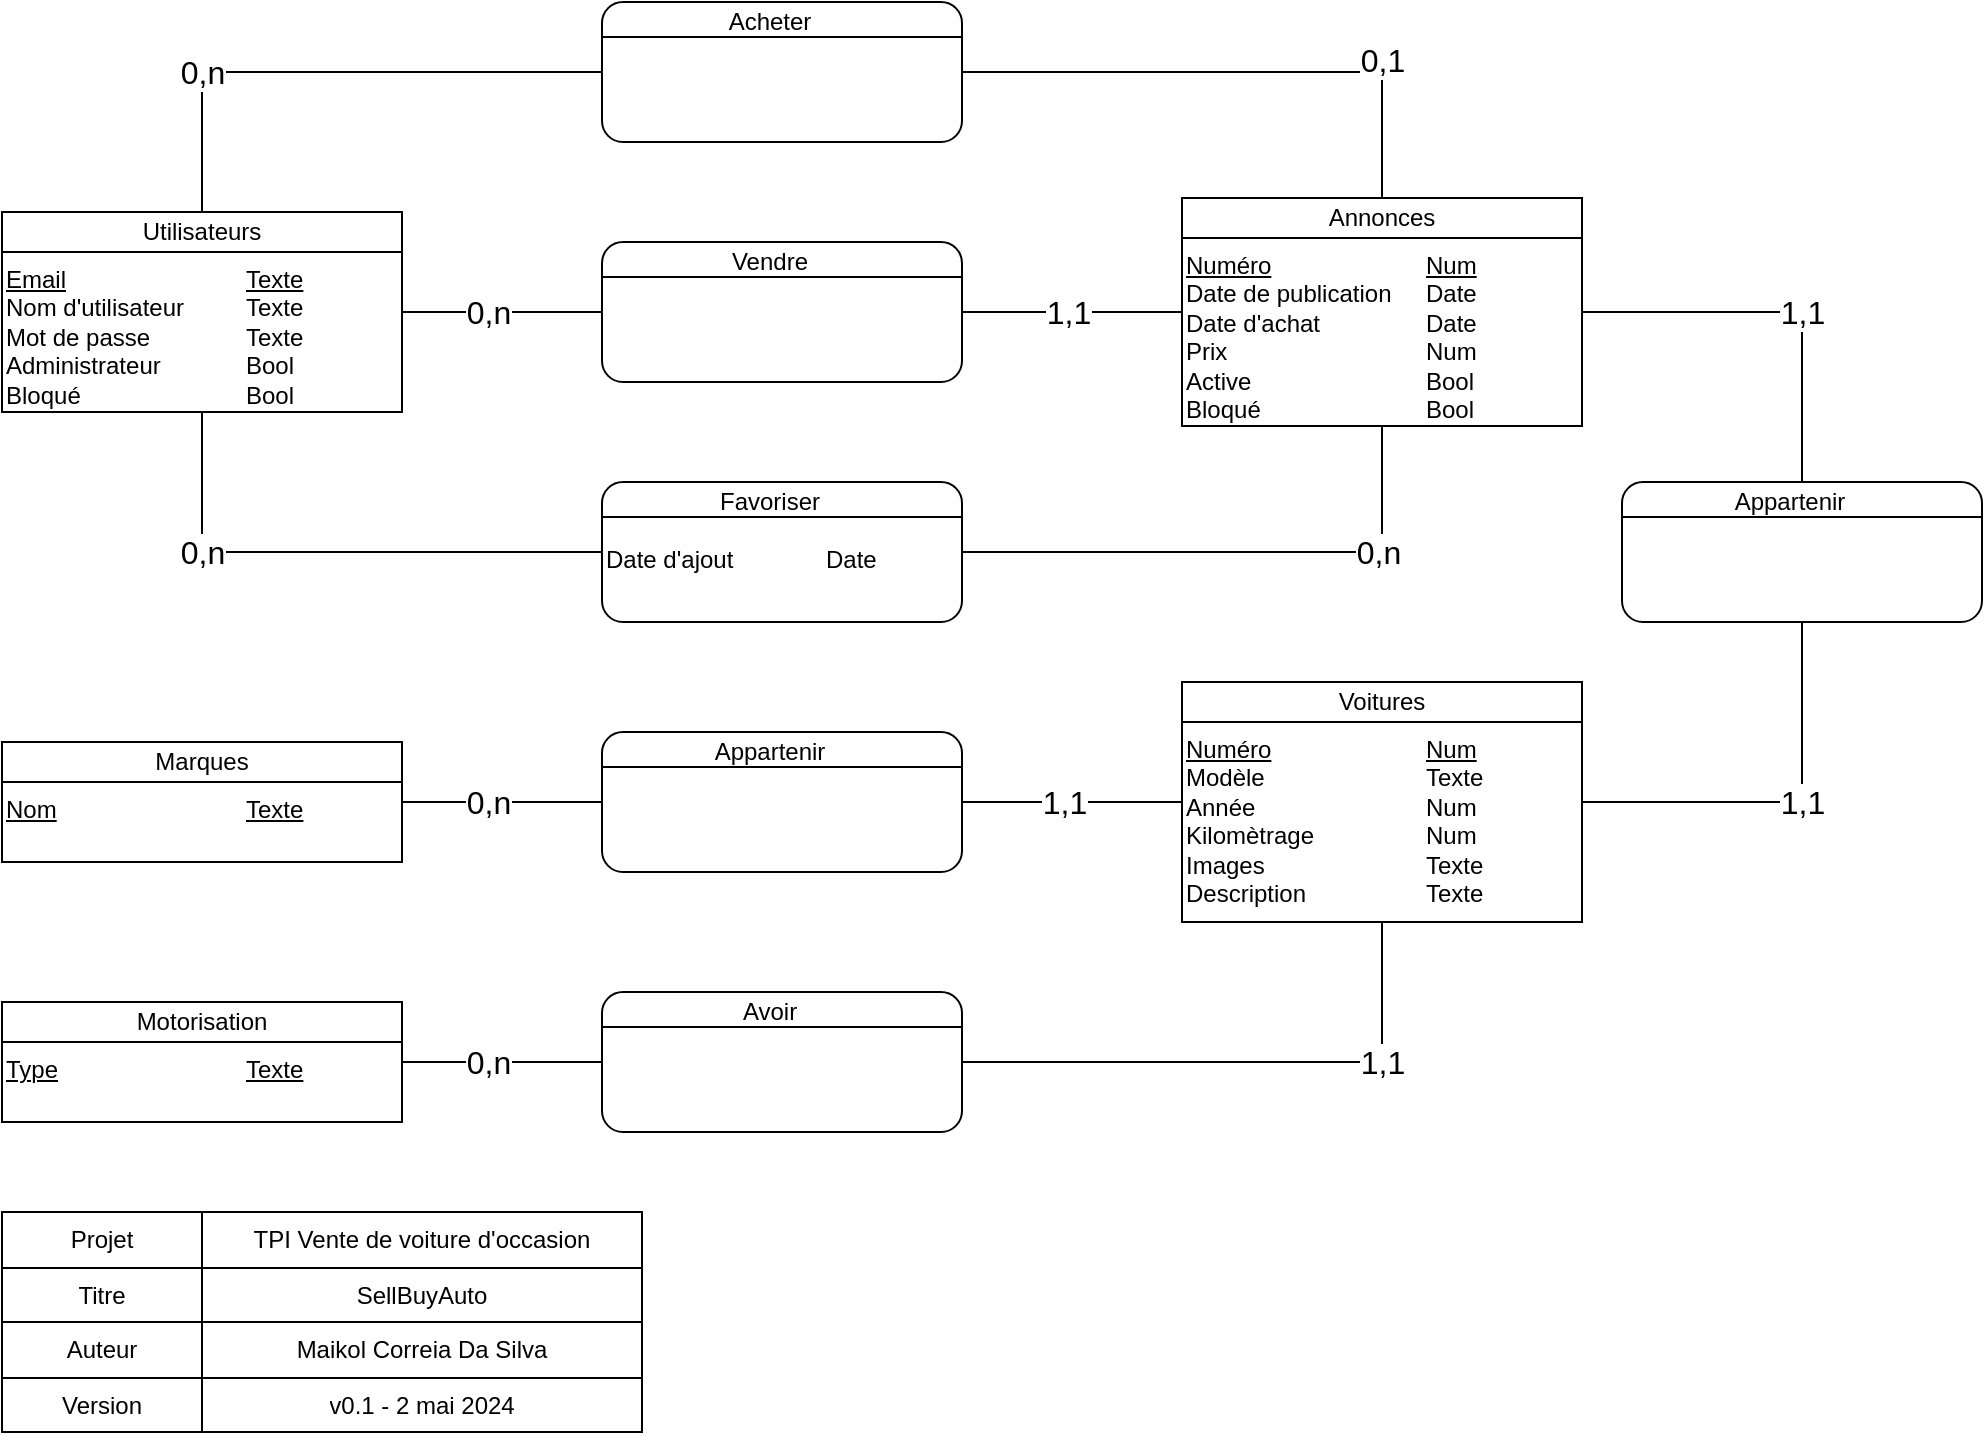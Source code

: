 <mxfile version="21.6.8" type="device">
  <diagram name="Page-1" id="2ca16b54-16f6-2749-3443-fa8db7711227">
    <mxGraphModel dx="1418" dy="828" grid="1" gridSize="10" guides="1" tooltips="1" connect="1" arrows="1" fold="1" page="1" pageScale="1" pageWidth="1100" pageHeight="850" background="#ffffff" math="0" shadow="0">
      <root>
        <mxCell id="0" />
        <mxCell id="1" parent="0" />
        <mxCell id="2ed32ef02a7f4228-1" value="&lt;div style=&quot;box-sizing: border-box ; width: 100% ; padding: 2px&quot;&gt;&lt;br&gt;&lt;/div&gt;" style="verticalAlign=top;align=center;overflow=fill;html=1;rounded=0;shadow=0;comic=0;labelBackgroundColor=none;strokeColor=#000000;strokeWidth=1;fillColor=#ffffff;fontFamily=Verdana;fontSize=12;fontColor=#000000;" parent="1" vertex="1">
          <mxGeometry x="90" y="110" width="200" height="100" as="geometry" />
        </mxCell>
        <mxCell id="2ed32ef02a7f4228-18" style="edgeStyle=orthogonalEdgeStyle;html=1;labelBackgroundColor=none;startArrow=none;endArrow=none;fontFamily=Verdana;fontSize=12;align=left;exitX=1;exitY=0.5;exitDx=0;exitDy=0;entryX=0;entryY=0.5;entryDx=0;entryDy=0;startFill=0;endFill=0;rounded=0;" parent="1" source="2ed32ef02a7f4228-1" target="Gy9qdy7r6_L6vcuzWhop-12" edge="1">
          <mxGeometry relative="1" as="geometry">
            <mxPoint x="410" y="155" as="targetPoint" />
          </mxGeometry>
        </mxCell>
        <mxCell id="Gy9qdy7r6_L6vcuzWhop-9" value="0,n" style="text;html=1;resizable=0;points=[];align=center;verticalAlign=middle;labelBackgroundColor=#ffffff;direction=south;fontSize=16;" parent="2ed32ef02a7f4228-18" vertex="1" connectable="0">
          <mxGeometry x="-0.77" y="-1" relative="1" as="geometry">
            <mxPoint x="31" y="-1" as="offset" />
          </mxGeometry>
        </mxCell>
        <mxCell id="Gy9qdy7r6_L6vcuzWhop-12" value="&lt;div style=&quot;box-sizing: border-box ; width: 100% ; padding: 2px&quot;&gt;&lt;br&gt;&lt;/div&gt;" style="verticalAlign=top;align=center;overflow=fill;html=1;rounded=1;shadow=0;comic=0;labelBackgroundColor=none;strokeColor=#000000;strokeWidth=1;fillColor=#ffffff;fontFamily=Verdana;fontSize=12;fontColor=#000000;" parent="1" vertex="1">
          <mxGeometry x="390" y="125" width="180" height="70" as="geometry" />
        </mxCell>
        <mxCell id="Gy9qdy7r6_L6vcuzWhop-17" value="" style="edgeStyle=orthogonalEdgeStyle;rounded=0;orthogonalLoop=1;jettySize=auto;html=1;startArrow=none;startFill=0;endArrow=none;endFill=0;" parent="1" source="Gy9qdy7r6_L6vcuzWhop-16" target="Gy9qdy7r6_L6vcuzWhop-12" edge="1">
          <mxGeometry relative="1" as="geometry" />
        </mxCell>
        <mxCell id="Gy9qdy7r6_L6vcuzWhop-19" value="1,1" style="text;html=1;resizable=0;points=[];align=center;verticalAlign=middle;labelBackgroundColor=#ffffff;fontSize=16;" parent="Gy9qdy7r6_L6vcuzWhop-17" vertex="1" connectable="0">
          <mxGeometry x="-0.646" relative="1" as="geometry">
            <mxPoint x="-38" as="offset" />
          </mxGeometry>
        </mxCell>
        <mxCell id="Gy9qdy7r6_L6vcuzWhop-16" value="&lt;div style=&quot;box-sizing: border-box ; width: 100% ; padding: 2px&quot;&gt;&lt;br&gt;&lt;/div&gt;" style="verticalAlign=top;align=center;overflow=fill;html=1;rounded=0;shadow=0;comic=0;labelBackgroundColor=none;strokeColor=#000000;strokeWidth=1;fillColor=#ffffff;fontFamily=Verdana;fontSize=12;fontColor=#000000;" parent="1" vertex="1">
          <mxGeometry x="680" y="103" width="200" height="114" as="geometry" />
        </mxCell>
        <mxCell id="SjU_2BTI9DgWFUzOwO9X-2" value="Utilisateurs" style="rounded=0;whiteSpace=wrap;html=1;" parent="1" vertex="1">
          <mxGeometry x="90" y="110" width="200" height="20" as="geometry" />
        </mxCell>
        <mxCell id="SjU_2BTI9DgWFUzOwO9X-3" value="Annonces" style="rounded=0;whiteSpace=wrap;html=1;" parent="1" vertex="1">
          <mxGeometry x="680" y="103" width="200" height="20" as="geometry" />
        </mxCell>
        <mxCell id="SjU_2BTI9DgWFUzOwO9X-4" value="&lt;u&gt;Email&lt;br&gt;&lt;/u&gt;Nom d&#39;utilisateur&lt;br&gt;Mot de passe&lt;br&gt;Administrateur&lt;br&gt;Bloqué" style="text;html=1;strokeColor=none;fillColor=none;align=left;verticalAlign=top;whiteSpace=wrap;rounded=0;" parent="1" vertex="1">
          <mxGeometry x="90" y="130" width="100" height="60" as="geometry" />
        </mxCell>
        <mxCell id="SjU_2BTI9DgWFUzOwO9X-6" value="&lt;u&gt;Texte&lt;/u&gt;&lt;br&gt;Texte&lt;br&gt;Texte&lt;br&gt;Bool&lt;br&gt;Bool" style="text;html=1;strokeColor=none;fillColor=none;align=left;verticalAlign=top;whiteSpace=wrap;rounded=0;" parent="1" vertex="1">
          <mxGeometry x="210" y="130" width="80" height="50" as="geometry" />
        </mxCell>
        <mxCell id="SjU_2BTI9DgWFUzOwO9X-8" value="&lt;u&gt;Numéro&lt;/u&gt;&lt;br&gt;Date de publication&lt;br&gt;Date d&#39;achat&lt;br&gt;Prix&lt;br&gt;Active&lt;br&gt;Bloqué" style="text;html=1;strokeColor=none;fillColor=none;align=left;verticalAlign=top;whiteSpace=wrap;rounded=0;" parent="1" vertex="1">
          <mxGeometry x="680" y="123" width="110" height="20" as="geometry" />
        </mxCell>
        <mxCell id="SjU_2BTI9DgWFUzOwO9X-10" value="&lt;u&gt;Num&lt;/u&gt;&lt;br&gt;Date&lt;br&gt;Date&lt;br&gt;Num&lt;br&gt;Bool&lt;br&gt;Bool" style="text;html=1;strokeColor=none;fillColor=none;align=left;verticalAlign=top;whiteSpace=wrap;rounded=0;" parent="1" vertex="1">
          <mxGeometry x="800" y="123" width="80" height="20" as="geometry" />
        </mxCell>
        <mxCell id="SjU_2BTI9DgWFUzOwO9X-13" value="" style="endArrow=none;html=1;entryX=1;entryY=0.25;entryDx=0;entryDy=0;exitX=0;exitY=0.25;exitDx=0;exitDy=0;" parent="1" source="Gy9qdy7r6_L6vcuzWhop-12" target="Gy9qdy7r6_L6vcuzWhop-12" edge="1">
          <mxGeometry width="50" height="50" relative="1" as="geometry">
            <mxPoint x="110" y="275" as="sourcePoint" />
            <mxPoint x="160" y="225" as="targetPoint" />
          </mxGeometry>
        </mxCell>
        <mxCell id="SjU_2BTI9DgWFUzOwO9X-14" value="Vendre" style="text;html=1;strokeColor=none;fillColor=none;align=center;verticalAlign=middle;whiteSpace=wrap;rounded=0;" parent="1" vertex="1">
          <mxGeometry x="414" y="125" width="120" height="20" as="geometry" />
        </mxCell>
        <mxCell id="T0Hc3pSAEqjk6suuljC6-1" value="" style="shape=table;html=1;whiteSpace=wrap;startSize=0;container=1;collapsible=0;childLayout=tableLayout;" parent="1" vertex="1">
          <mxGeometry x="90" y="610" width="320" height="110" as="geometry" />
        </mxCell>
        <mxCell id="T0Hc3pSAEqjk6suuljC6-2" value="" style="shape=partialRectangle;html=1;whiteSpace=wrap;collapsible=0;dropTarget=0;pointerEvents=0;fillColor=none;top=0;left=0;bottom=0;right=0;points=[[0,0.5],[1,0.5]];portConstraint=eastwest;" parent="T0Hc3pSAEqjk6suuljC6-1" vertex="1">
          <mxGeometry width="320" height="28" as="geometry" />
        </mxCell>
        <mxCell id="T0Hc3pSAEqjk6suuljC6-3" value="Projet" style="shape=partialRectangle;html=1;whiteSpace=wrap;connectable=0;overflow=hidden;fillColor=none;top=0;left=0;bottom=0;right=0;" parent="T0Hc3pSAEqjk6suuljC6-2" vertex="1">
          <mxGeometry width="100" height="28" as="geometry">
            <mxRectangle width="100" height="28" as="alternateBounds" />
          </mxGeometry>
        </mxCell>
        <mxCell id="T0Hc3pSAEqjk6suuljC6-4" value="TPI Vente de voiture d&#39;occasion" style="shape=partialRectangle;html=1;whiteSpace=wrap;connectable=0;overflow=hidden;fillColor=none;top=0;left=0;bottom=0;right=0;" parent="T0Hc3pSAEqjk6suuljC6-2" vertex="1">
          <mxGeometry x="100" width="220" height="28" as="geometry">
            <mxRectangle width="220" height="28" as="alternateBounds" />
          </mxGeometry>
        </mxCell>
        <mxCell id="T0Hc3pSAEqjk6suuljC6-5" value="" style="shape=partialRectangle;html=1;whiteSpace=wrap;collapsible=0;dropTarget=0;pointerEvents=0;fillColor=none;top=0;left=0;bottom=0;right=0;points=[[0,0.5],[1,0.5]];portConstraint=eastwest;" parent="T0Hc3pSAEqjk6suuljC6-1" vertex="1">
          <mxGeometry y="28" width="320" height="27" as="geometry" />
        </mxCell>
        <mxCell id="T0Hc3pSAEqjk6suuljC6-6" value="Titre" style="shape=partialRectangle;html=1;whiteSpace=wrap;connectable=0;overflow=hidden;fillColor=none;top=0;left=0;bottom=0;right=0;" parent="T0Hc3pSAEqjk6suuljC6-5" vertex="1">
          <mxGeometry width="100" height="27" as="geometry">
            <mxRectangle width="100" height="27" as="alternateBounds" />
          </mxGeometry>
        </mxCell>
        <mxCell id="T0Hc3pSAEqjk6suuljC6-7" value="SellBuyAuto" style="shape=partialRectangle;html=1;whiteSpace=wrap;connectable=0;overflow=hidden;fillColor=none;top=0;left=0;bottom=0;right=0;" parent="T0Hc3pSAEqjk6suuljC6-5" vertex="1">
          <mxGeometry x="100" width="220" height="27" as="geometry">
            <mxRectangle width="220" height="27" as="alternateBounds" />
          </mxGeometry>
        </mxCell>
        <mxCell id="T0Hc3pSAEqjk6suuljC6-8" value="" style="shape=partialRectangle;html=1;whiteSpace=wrap;collapsible=0;dropTarget=0;pointerEvents=0;fillColor=none;top=0;left=0;bottom=0;right=0;points=[[0,0.5],[1,0.5]];portConstraint=eastwest;" parent="T0Hc3pSAEqjk6suuljC6-1" vertex="1">
          <mxGeometry y="55" width="320" height="28" as="geometry" />
        </mxCell>
        <mxCell id="T0Hc3pSAEqjk6suuljC6-9" value="Auteur" style="shape=partialRectangle;html=1;whiteSpace=wrap;connectable=0;overflow=hidden;fillColor=none;top=0;left=0;bottom=0;right=0;" parent="T0Hc3pSAEqjk6suuljC6-8" vertex="1">
          <mxGeometry width="100" height="28" as="geometry">
            <mxRectangle width="100" height="28" as="alternateBounds" />
          </mxGeometry>
        </mxCell>
        <mxCell id="T0Hc3pSAEqjk6suuljC6-10" value="Maikol Correia Da Silva" style="shape=partialRectangle;html=1;whiteSpace=wrap;connectable=0;overflow=hidden;fillColor=none;top=0;left=0;bottom=0;right=0;" parent="T0Hc3pSAEqjk6suuljC6-8" vertex="1">
          <mxGeometry x="100" width="220" height="28" as="geometry">
            <mxRectangle width="220" height="28" as="alternateBounds" />
          </mxGeometry>
        </mxCell>
        <mxCell id="T0Hc3pSAEqjk6suuljC6-11" value="" style="shape=partialRectangle;html=1;whiteSpace=wrap;collapsible=0;dropTarget=0;pointerEvents=0;fillColor=none;top=0;left=0;bottom=0;right=0;points=[[0,0.5],[1,0.5]];portConstraint=eastwest;" parent="T0Hc3pSAEqjk6suuljC6-1" vertex="1">
          <mxGeometry y="83" width="320" height="27" as="geometry" />
        </mxCell>
        <mxCell id="T0Hc3pSAEqjk6suuljC6-12" value="Version" style="shape=partialRectangle;html=1;whiteSpace=wrap;connectable=0;overflow=hidden;fillColor=none;top=0;left=0;bottom=0;right=0;" parent="T0Hc3pSAEqjk6suuljC6-11" vertex="1">
          <mxGeometry width="100" height="27" as="geometry">
            <mxRectangle width="100" height="27" as="alternateBounds" />
          </mxGeometry>
        </mxCell>
        <mxCell id="T0Hc3pSAEqjk6suuljC6-13" value="v0.1 - 2 mai 2024" style="shape=partialRectangle;html=1;whiteSpace=wrap;connectable=0;overflow=hidden;fillColor=none;top=0;left=0;bottom=0;right=0;" parent="T0Hc3pSAEqjk6suuljC6-11" vertex="1">
          <mxGeometry x="100" width="220" height="27" as="geometry">
            <mxRectangle width="220" height="27" as="alternateBounds" />
          </mxGeometry>
        </mxCell>
        <mxCell id="4bNCkAOgMDDqKvrWJ21n-4" value="&lt;div style=&quot;box-sizing: border-box ; width: 100% ; padding: 2px&quot;&gt;&lt;br&gt;&lt;/div&gt;" style="verticalAlign=top;align=center;overflow=fill;html=1;rounded=1;shadow=0;comic=0;labelBackgroundColor=none;strokeColor=#000000;strokeWidth=1;fillColor=#ffffff;fontFamily=Verdana;fontSize=12;fontColor=#000000;" parent="1" vertex="1">
          <mxGeometry x="390" y="5" width="180" height="70" as="geometry" />
        </mxCell>
        <mxCell id="4bNCkAOgMDDqKvrWJ21n-7" value="" style="endArrow=none;html=1;entryX=1;entryY=0.25;entryDx=0;entryDy=0;exitX=0;exitY=0.25;exitDx=0;exitDy=0;" parent="1" source="4bNCkAOgMDDqKvrWJ21n-4" target="4bNCkAOgMDDqKvrWJ21n-4" edge="1">
          <mxGeometry width="50" height="50" relative="1" as="geometry">
            <mxPoint x="110" y="155" as="sourcePoint" />
            <mxPoint x="160" y="105" as="targetPoint" />
          </mxGeometry>
        </mxCell>
        <mxCell id="4bNCkAOgMDDqKvrWJ21n-8" value="Acheter" style="text;html=1;strokeColor=none;fillColor=none;align=center;verticalAlign=middle;whiteSpace=wrap;rounded=0;" parent="1" vertex="1">
          <mxGeometry x="414" y="5" width="120" height="20" as="geometry" />
        </mxCell>
        <mxCell id="4bNCkAOgMDDqKvrWJ21n-9" style="edgeStyle=orthogonalEdgeStyle;html=1;labelBackgroundColor=none;startArrow=none;endArrow=none;fontFamily=Verdana;fontSize=12;align=left;exitX=0.5;exitY=0;exitDx=0;exitDy=0;entryX=0;entryY=0.5;entryDx=0;entryDy=0;startFill=0;endFill=0;rounded=0;" parent="1" source="SjU_2BTI9DgWFUzOwO9X-2" target="4bNCkAOgMDDqKvrWJ21n-4" edge="1">
          <mxGeometry relative="1" as="geometry">
            <mxPoint x="280" y="-5.5" as="targetPoint" />
            <mxPoint x="180" y="-0.5" as="sourcePoint" />
          </mxGeometry>
        </mxCell>
        <mxCell id="4bNCkAOgMDDqKvrWJ21n-10" value="0,n" style="text;html=1;resizable=0;points=[];align=center;verticalAlign=middle;labelBackgroundColor=#ffffff;direction=south;fontSize=16;" parent="4bNCkAOgMDDqKvrWJ21n-9" vertex="1" connectable="0">
          <mxGeometry x="-0.77" y="-1" relative="1" as="geometry">
            <mxPoint x="-1" y="-39" as="offset" />
          </mxGeometry>
        </mxCell>
        <mxCell id="4bNCkAOgMDDqKvrWJ21n-11" value="" style="edgeStyle=orthogonalEdgeStyle;rounded=0;orthogonalLoop=1;jettySize=auto;html=1;startArrow=none;startFill=0;endArrow=none;endFill=0;entryX=1;entryY=0.5;entryDx=0;entryDy=0;exitX=0.5;exitY=0;exitDx=0;exitDy=0;" parent="1" source="SjU_2BTI9DgWFUzOwO9X-3" target="4bNCkAOgMDDqKvrWJ21n-4" edge="1">
          <mxGeometry relative="1" as="geometry">
            <mxPoint x="750" y="-5" as="sourcePoint" />
            <mxPoint x="640" y="-10" as="targetPoint" />
          </mxGeometry>
        </mxCell>
        <mxCell id="4bNCkAOgMDDqKvrWJ21n-12" value="0,1" style="text;html=1;resizable=0;points=[];align=center;verticalAlign=middle;labelBackgroundColor=#ffffff;fontSize=16;" parent="4bNCkAOgMDDqKvrWJ21n-11" vertex="1" connectable="0">
          <mxGeometry x="-0.646" relative="1" as="geometry">
            <mxPoint y="-21" as="offset" />
          </mxGeometry>
        </mxCell>
        <mxCell id="4bNCkAOgMDDqKvrWJ21n-13" value="&lt;div style=&quot;box-sizing: border-box ; width: 100% ; padding: 2px&quot;&gt;&lt;br&gt;&lt;/div&gt;" style="verticalAlign=top;align=center;overflow=fill;html=1;rounded=1;shadow=0;comic=0;labelBackgroundColor=none;strokeColor=#000000;strokeWidth=1;fillColor=#ffffff;fontFamily=Verdana;fontSize=12;fontColor=#000000;" parent="1" vertex="1">
          <mxGeometry x="390" y="245" width="180" height="70" as="geometry" />
        </mxCell>
        <mxCell id="4bNCkAOgMDDqKvrWJ21n-14" value="Date d&#39;ajout" style="text;html=1;strokeColor=none;fillColor=none;align=left;verticalAlign=top;whiteSpace=wrap;rounded=0;" parent="1" vertex="1">
          <mxGeometry x="390" y="270" width="90" height="20" as="geometry" />
        </mxCell>
        <mxCell id="4bNCkAOgMDDqKvrWJ21n-15" value="Date" style="text;html=1;strokeColor=none;fillColor=none;align=left;verticalAlign=top;whiteSpace=wrap;rounded=0;" parent="1" vertex="1">
          <mxGeometry x="500" y="270" width="70" height="20" as="geometry" />
        </mxCell>
        <mxCell id="4bNCkAOgMDDqKvrWJ21n-16" value="" style="endArrow=none;html=1;entryX=1;entryY=0.25;entryDx=0;entryDy=0;exitX=0;exitY=0.25;exitDx=0;exitDy=0;" parent="1" source="4bNCkAOgMDDqKvrWJ21n-13" target="4bNCkAOgMDDqKvrWJ21n-13" edge="1">
          <mxGeometry width="50" height="50" relative="1" as="geometry">
            <mxPoint x="110" y="395" as="sourcePoint" />
            <mxPoint x="160" y="345" as="targetPoint" />
          </mxGeometry>
        </mxCell>
        <mxCell id="4bNCkAOgMDDqKvrWJ21n-17" value="Favoriser" style="text;html=1;strokeColor=none;fillColor=none;align=center;verticalAlign=middle;whiteSpace=wrap;rounded=0;" parent="1" vertex="1">
          <mxGeometry x="414" y="245" width="120" height="20" as="geometry" />
        </mxCell>
        <mxCell id="4bNCkAOgMDDqKvrWJ21n-18" style="edgeStyle=orthogonalEdgeStyle;html=1;labelBackgroundColor=none;startArrow=none;endArrow=none;fontFamily=Verdana;fontSize=12;align=left;exitX=0.5;exitY=1;exitDx=0;exitDy=0;entryX=0;entryY=0.5;entryDx=0;entryDy=0;startFill=0;endFill=0;rounded=0;" parent="1" source="2ed32ef02a7f4228-1" target="4bNCkAOgMDDqKvrWJ21n-13" edge="1">
          <mxGeometry relative="1" as="geometry">
            <mxPoint x="330" y="260" as="targetPoint" />
            <mxPoint x="130" y="345" as="sourcePoint" />
          </mxGeometry>
        </mxCell>
        <mxCell id="4bNCkAOgMDDqKvrWJ21n-19" value="0,n" style="text;html=1;resizable=0;points=[];align=center;verticalAlign=middle;labelBackgroundColor=#ffffff;direction=south;fontSize=16;" parent="4bNCkAOgMDDqKvrWJ21n-18" vertex="1" connectable="0">
          <mxGeometry x="-0.77" y="-1" relative="1" as="geometry">
            <mxPoint x="1" y="39" as="offset" />
          </mxGeometry>
        </mxCell>
        <mxCell id="4bNCkAOgMDDqKvrWJ21n-20" style="edgeStyle=orthogonalEdgeStyle;html=1;labelBackgroundColor=none;startArrow=none;endArrow=none;fontFamily=Verdana;fontSize=12;align=left;exitX=1;exitY=0.5;exitDx=0;exitDy=0;entryX=0.5;entryY=1;entryDx=0;entryDy=0;startFill=0;endFill=0;rounded=0;" parent="1" source="4bNCkAOgMDDqKvrWJ21n-13" target="Gy9qdy7r6_L6vcuzWhop-16" edge="1">
          <mxGeometry relative="1" as="geometry">
            <mxPoint x="820" y="257.25" as="targetPoint" />
            <mxPoint x="620" y="342.25" as="sourcePoint" />
          </mxGeometry>
        </mxCell>
        <mxCell id="4bNCkAOgMDDqKvrWJ21n-21" value="0,n" style="text;html=1;resizable=0;points=[];align=center;verticalAlign=middle;labelBackgroundColor=#ffffff;direction=south;fontSize=16;" parent="4bNCkAOgMDDqKvrWJ21n-20" vertex="1" connectable="0">
          <mxGeometry x="-0.77" y="-1" relative="1" as="geometry">
            <mxPoint x="176" y="-1" as="offset" />
          </mxGeometry>
        </mxCell>
        <mxCell id="4bNCkAOgMDDqKvrWJ21n-22" value="&lt;div style=&quot;box-sizing: border-box ; width: 100% ; padding: 2px&quot;&gt;&lt;br&gt;&lt;/div&gt;" style="verticalAlign=top;align=center;overflow=fill;html=1;rounded=0;shadow=0;comic=0;labelBackgroundColor=none;strokeColor=#000000;strokeWidth=1;fillColor=#ffffff;fontFamily=Verdana;fontSize=12;fontColor=#000000;" parent="1" vertex="1">
          <mxGeometry x="90" y="375" width="200" height="60" as="geometry" />
        </mxCell>
        <mxCell id="4bNCkAOgMDDqKvrWJ21n-23" value="Marques" style="rounded=0;whiteSpace=wrap;html=1;" parent="1" vertex="1">
          <mxGeometry x="90" y="375" width="200" height="20" as="geometry" />
        </mxCell>
        <mxCell id="4bNCkAOgMDDqKvrWJ21n-24" value="&lt;u&gt;Nom&lt;/u&gt;" style="text;html=1;strokeColor=none;fillColor=none;align=left;verticalAlign=top;whiteSpace=wrap;rounded=0;" parent="1" vertex="1">
          <mxGeometry x="90" y="395" width="100" height="60" as="geometry" />
        </mxCell>
        <mxCell id="4bNCkAOgMDDqKvrWJ21n-25" value="&lt;u&gt;Texte&lt;/u&gt;" style="text;html=1;strokeColor=none;fillColor=none;align=left;verticalAlign=top;whiteSpace=wrap;rounded=0;" parent="1" vertex="1">
          <mxGeometry x="210" y="395" width="80" height="50" as="geometry" />
        </mxCell>
        <mxCell id="4bNCkAOgMDDqKvrWJ21n-26" value="&lt;div style=&quot;box-sizing: border-box ; width: 100% ; padding: 2px&quot;&gt;&lt;br&gt;&lt;/div&gt;" style="verticalAlign=top;align=center;overflow=fill;html=1;rounded=0;shadow=0;comic=0;labelBackgroundColor=none;strokeColor=#000000;strokeWidth=1;fillColor=#ffffff;fontFamily=Verdana;fontSize=12;fontColor=#000000;" parent="1" vertex="1">
          <mxGeometry x="680" y="345" width="200" height="120" as="geometry" />
        </mxCell>
        <mxCell id="4bNCkAOgMDDqKvrWJ21n-27" value="Voitures" style="rounded=0;whiteSpace=wrap;html=1;" parent="1" vertex="1">
          <mxGeometry x="680" y="345" width="200" height="20" as="geometry" />
        </mxCell>
        <mxCell id="4bNCkAOgMDDqKvrWJ21n-28" value="&lt;u&gt;Numéro&lt;/u&gt;&lt;br&gt;Modèle&lt;br&gt;Année&lt;br&gt;Kilomètrage&lt;br&gt;Images&lt;br&gt;Description" style="text;html=1;strokeColor=none;fillColor=none;align=left;verticalAlign=top;whiteSpace=wrap;rounded=0;" parent="1" vertex="1">
          <mxGeometry x="680" y="365" width="110" height="20" as="geometry" />
        </mxCell>
        <mxCell id="4bNCkAOgMDDqKvrWJ21n-29" value="&lt;u&gt;Num&lt;br&gt;&lt;/u&gt;Texte&lt;br&gt;Num&lt;br&gt;Num&lt;br&gt;Texte&lt;br&gt;Texte" style="text;html=1;strokeColor=none;fillColor=none;align=left;verticalAlign=top;whiteSpace=wrap;rounded=0;" parent="1" vertex="1">
          <mxGeometry x="800" y="365" width="80" height="20" as="geometry" />
        </mxCell>
        <mxCell id="4bNCkAOgMDDqKvrWJ21n-30" value="&lt;div style=&quot;box-sizing: border-box ; width: 100% ; padding: 2px&quot;&gt;&lt;br&gt;&lt;/div&gt;" style="verticalAlign=top;align=center;overflow=fill;html=1;rounded=1;shadow=0;comic=0;labelBackgroundColor=none;strokeColor=#000000;strokeWidth=1;fillColor=#ffffff;fontFamily=Verdana;fontSize=12;fontColor=#000000;" parent="1" vertex="1">
          <mxGeometry x="390" y="370" width="180" height="70" as="geometry" />
        </mxCell>
        <mxCell id="4bNCkAOgMDDqKvrWJ21n-33" value="" style="endArrow=none;html=1;entryX=1;entryY=0.25;entryDx=0;entryDy=0;exitX=0;exitY=0.25;exitDx=0;exitDy=0;" parent="1" source="4bNCkAOgMDDqKvrWJ21n-30" target="4bNCkAOgMDDqKvrWJ21n-30" edge="1">
          <mxGeometry width="50" height="50" relative="1" as="geometry">
            <mxPoint x="110" y="520" as="sourcePoint" />
            <mxPoint x="160" y="470" as="targetPoint" />
          </mxGeometry>
        </mxCell>
        <mxCell id="4bNCkAOgMDDqKvrWJ21n-34" value="Appartenir" style="text;html=1;strokeColor=none;fillColor=none;align=center;verticalAlign=middle;whiteSpace=wrap;rounded=0;" parent="1" vertex="1">
          <mxGeometry x="414" y="370" width="120" height="20" as="geometry" />
        </mxCell>
        <mxCell id="4bNCkAOgMDDqKvrWJ21n-35" style="edgeStyle=orthogonalEdgeStyle;html=1;labelBackgroundColor=none;startArrow=none;endArrow=none;fontFamily=Verdana;fontSize=12;align=left;exitX=1;exitY=0.5;exitDx=0;exitDy=0;entryX=0;entryY=0.5;entryDx=0;entryDy=0;startFill=0;endFill=0;rounded=0;" parent="1" source="4bNCkAOgMDDqKvrWJ21n-22" target="4bNCkAOgMDDqKvrWJ21n-30" edge="1">
          <mxGeometry relative="1" as="geometry">
            <mxPoint x="400" y="359.58" as="targetPoint" />
            <mxPoint x="300" y="359.58" as="sourcePoint" />
          </mxGeometry>
        </mxCell>
        <mxCell id="4bNCkAOgMDDqKvrWJ21n-36" value="0,n" style="text;html=1;resizable=0;points=[];align=center;verticalAlign=middle;labelBackgroundColor=#ffffff;direction=south;fontSize=16;" parent="4bNCkAOgMDDqKvrWJ21n-35" vertex="1" connectable="0">
          <mxGeometry x="-0.77" y="-1" relative="1" as="geometry">
            <mxPoint x="31" y="-1" as="offset" />
          </mxGeometry>
        </mxCell>
        <mxCell id="4bNCkAOgMDDqKvrWJ21n-37" style="edgeStyle=orthogonalEdgeStyle;html=1;labelBackgroundColor=none;startArrow=none;endArrow=none;fontFamily=Verdana;fontSize=12;align=left;exitX=1;exitY=0.5;exitDx=0;exitDy=0;entryX=0;entryY=0.5;entryDx=0;entryDy=0;startFill=0;endFill=0;rounded=0;" parent="1" source="4bNCkAOgMDDqKvrWJ21n-30" target="4bNCkAOgMDDqKvrWJ21n-26" edge="1">
          <mxGeometry relative="1" as="geometry">
            <mxPoint x="634" y="370" as="targetPoint" />
            <mxPoint x="534" y="365" as="sourcePoint" />
          </mxGeometry>
        </mxCell>
        <mxCell id="4bNCkAOgMDDqKvrWJ21n-38" value="1,1" style="text;html=1;resizable=0;points=[];align=center;verticalAlign=middle;labelBackgroundColor=#ffffff;direction=south;fontSize=16;" parent="4bNCkAOgMDDqKvrWJ21n-37" vertex="1" connectable="0">
          <mxGeometry x="-0.77" y="-1" relative="1" as="geometry">
            <mxPoint x="38" y="-1" as="offset" />
          </mxGeometry>
        </mxCell>
        <mxCell id="4bNCkAOgMDDqKvrWJ21n-43" value="&lt;div style=&quot;box-sizing: border-box ; width: 100% ; padding: 2px&quot;&gt;&lt;br&gt;&lt;/div&gt;" style="verticalAlign=top;align=center;overflow=fill;html=1;rounded=0;shadow=0;comic=0;labelBackgroundColor=none;strokeColor=#000000;strokeWidth=1;fillColor=#ffffff;fontFamily=Verdana;fontSize=12;fontColor=#000000;" parent="1" vertex="1">
          <mxGeometry x="90" y="505" width="200" height="60" as="geometry" />
        </mxCell>
        <mxCell id="4bNCkAOgMDDqKvrWJ21n-44" value="Motorisation" style="rounded=0;whiteSpace=wrap;html=1;" parent="1" vertex="1">
          <mxGeometry x="90" y="505" width="200" height="20" as="geometry" />
        </mxCell>
        <mxCell id="4bNCkAOgMDDqKvrWJ21n-45" value="&lt;u&gt;Type&lt;/u&gt;" style="text;html=1;strokeColor=none;fillColor=none;align=left;verticalAlign=top;whiteSpace=wrap;rounded=0;" parent="1" vertex="1">
          <mxGeometry x="90" y="525" width="100" height="60" as="geometry" />
        </mxCell>
        <mxCell id="4bNCkAOgMDDqKvrWJ21n-46" value="&lt;u&gt;Texte&lt;/u&gt;" style="text;html=1;strokeColor=none;fillColor=none;align=left;verticalAlign=top;whiteSpace=wrap;rounded=0;" parent="1" vertex="1">
          <mxGeometry x="210" y="525" width="80" height="50" as="geometry" />
        </mxCell>
        <mxCell id="4bNCkAOgMDDqKvrWJ21n-47" value="&lt;div style=&quot;box-sizing: border-box ; width: 100% ; padding: 2px&quot;&gt;&lt;br&gt;&lt;/div&gt;" style="verticalAlign=top;align=center;overflow=fill;html=1;rounded=1;shadow=0;comic=0;labelBackgroundColor=none;strokeColor=#000000;strokeWidth=1;fillColor=#ffffff;fontFamily=Verdana;fontSize=12;fontColor=#000000;" parent="1" vertex="1">
          <mxGeometry x="390" y="500" width="180" height="70" as="geometry" />
        </mxCell>
        <mxCell id="4bNCkAOgMDDqKvrWJ21n-48" value="" style="endArrow=none;html=1;entryX=1;entryY=0.25;entryDx=0;entryDy=0;exitX=0;exitY=0.25;exitDx=0;exitDy=0;" parent="1" source="4bNCkAOgMDDqKvrWJ21n-47" target="4bNCkAOgMDDqKvrWJ21n-47" edge="1">
          <mxGeometry width="50" height="50" relative="1" as="geometry">
            <mxPoint x="110" y="650" as="sourcePoint" />
            <mxPoint x="160" y="600" as="targetPoint" />
          </mxGeometry>
        </mxCell>
        <mxCell id="4bNCkAOgMDDqKvrWJ21n-49" value="Avoir" style="text;html=1;strokeColor=none;fillColor=none;align=center;verticalAlign=middle;whiteSpace=wrap;rounded=0;" parent="1" vertex="1">
          <mxGeometry x="414" y="500" width="120" height="20" as="geometry" />
        </mxCell>
        <mxCell id="4bNCkAOgMDDqKvrWJ21n-50" style="edgeStyle=orthogonalEdgeStyle;html=1;labelBackgroundColor=none;startArrow=none;endArrow=none;fontFamily=Verdana;fontSize=12;align=left;exitX=1;exitY=0.5;exitDx=0;exitDy=0;entryX=0;entryY=0.5;entryDx=0;entryDy=0;startFill=0;endFill=0;rounded=0;" parent="1" source="4bNCkAOgMDDqKvrWJ21n-43" target="4bNCkAOgMDDqKvrWJ21n-47" edge="1">
          <mxGeometry relative="1" as="geometry">
            <mxPoint x="400" y="489.58" as="targetPoint" />
            <mxPoint x="300" y="489.58" as="sourcePoint" />
          </mxGeometry>
        </mxCell>
        <mxCell id="4bNCkAOgMDDqKvrWJ21n-51" value="0,n" style="text;html=1;resizable=0;points=[];align=center;verticalAlign=middle;labelBackgroundColor=#ffffff;direction=south;fontSize=16;" parent="4bNCkAOgMDDqKvrWJ21n-50" vertex="1" connectable="0">
          <mxGeometry x="-0.77" y="-1" relative="1" as="geometry">
            <mxPoint x="31" y="-1" as="offset" />
          </mxGeometry>
        </mxCell>
        <mxCell id="4bNCkAOgMDDqKvrWJ21n-52" style="edgeStyle=orthogonalEdgeStyle;html=1;labelBackgroundColor=none;startArrow=none;endArrow=none;fontFamily=Verdana;fontSize=12;align=left;exitX=1;exitY=0.5;exitDx=0;exitDy=0;entryX=0.5;entryY=1;entryDx=0;entryDy=0;startFill=0;endFill=0;rounded=0;" parent="1" source="4bNCkAOgMDDqKvrWJ21n-47" target="4bNCkAOgMDDqKvrWJ21n-26" edge="1">
          <mxGeometry relative="1" as="geometry">
            <mxPoint x="710" y="514.58" as="targetPoint" />
            <mxPoint x="600" y="514.58" as="sourcePoint" />
          </mxGeometry>
        </mxCell>
        <mxCell id="4bNCkAOgMDDqKvrWJ21n-53" value="1,1" style="text;html=1;resizable=0;points=[];align=center;verticalAlign=middle;labelBackgroundColor=#ffffff;direction=south;fontSize=16;" parent="4bNCkAOgMDDqKvrWJ21n-52" vertex="1" connectable="0">
          <mxGeometry x="-0.77" y="-1" relative="1" as="geometry">
            <mxPoint x="178" y="-1" as="offset" />
          </mxGeometry>
        </mxCell>
        <mxCell id="4bNCkAOgMDDqKvrWJ21n-54" value="&lt;div style=&quot;box-sizing: border-box ; width: 100% ; padding: 2px&quot;&gt;&lt;br&gt;&lt;/div&gt;" style="verticalAlign=top;align=center;overflow=fill;html=1;rounded=1;shadow=0;comic=0;labelBackgroundColor=none;strokeColor=#000000;strokeWidth=1;fillColor=#ffffff;fontFamily=Verdana;fontSize=12;fontColor=#000000;" parent="1" vertex="1">
          <mxGeometry x="900" y="245" width="180" height="70" as="geometry" />
        </mxCell>
        <mxCell id="4bNCkAOgMDDqKvrWJ21n-57" value="" style="endArrow=none;html=1;entryX=1;entryY=0.25;entryDx=0;entryDy=0;exitX=0;exitY=0.25;exitDx=0;exitDy=0;" parent="1" source="4bNCkAOgMDDqKvrWJ21n-54" target="4bNCkAOgMDDqKvrWJ21n-54" edge="1">
          <mxGeometry width="50" height="50" relative="1" as="geometry">
            <mxPoint x="620" y="395" as="sourcePoint" />
            <mxPoint x="670" y="345" as="targetPoint" />
          </mxGeometry>
        </mxCell>
        <mxCell id="4bNCkAOgMDDqKvrWJ21n-58" value="Appartenir" style="text;html=1;strokeColor=none;fillColor=none;align=center;verticalAlign=middle;whiteSpace=wrap;rounded=0;" parent="1" vertex="1">
          <mxGeometry x="924" y="245" width="120" height="20" as="geometry" />
        </mxCell>
        <mxCell id="4bNCkAOgMDDqKvrWJ21n-59" style="edgeStyle=orthogonalEdgeStyle;html=1;labelBackgroundColor=none;startArrow=none;endArrow=none;fontFamily=Verdana;fontSize=12;align=left;exitX=1;exitY=0.5;exitDx=0;exitDy=0;entryX=0.5;entryY=1;entryDx=0;entryDy=0;startFill=0;endFill=0;rounded=0;" parent="1" source="4bNCkAOgMDDqKvrWJ21n-26" target="4bNCkAOgMDDqKvrWJ21n-54" edge="1">
          <mxGeometry relative="1" as="geometry">
            <mxPoint x="1110" y="375" as="targetPoint" />
            <mxPoint x="900" y="440" as="sourcePoint" />
          </mxGeometry>
        </mxCell>
        <mxCell id="4bNCkAOgMDDqKvrWJ21n-60" value="1,1" style="text;html=1;resizable=0;points=[];align=center;verticalAlign=middle;labelBackgroundColor=#ffffff;direction=south;fontSize=16;" parent="4bNCkAOgMDDqKvrWJ21n-59" vertex="1" connectable="0">
          <mxGeometry x="-0.77" y="-1" relative="1" as="geometry">
            <mxPoint x="87" y="-1" as="offset" />
          </mxGeometry>
        </mxCell>
        <mxCell id="4bNCkAOgMDDqKvrWJ21n-61" value="" style="edgeStyle=orthogonalEdgeStyle;rounded=0;orthogonalLoop=1;jettySize=auto;html=1;startArrow=none;startFill=0;endArrow=none;endFill=0;entryX=1;entryY=0.5;entryDx=0;entryDy=0;exitX=0.5;exitY=0;exitDx=0;exitDy=0;" parent="1" source="4bNCkAOgMDDqKvrWJ21n-54" target="Gy9qdy7r6_L6vcuzWhop-16" edge="1">
          <mxGeometry relative="1" as="geometry">
            <mxPoint x="1120" y="144.5" as="sourcePoint" />
            <mxPoint x="910" y="74.5" as="targetPoint" />
          </mxGeometry>
        </mxCell>
        <mxCell id="4bNCkAOgMDDqKvrWJ21n-62" value="1,1" style="text;html=1;resizable=0;points=[];align=center;verticalAlign=middle;labelBackgroundColor=#ffffff;fontSize=16;" parent="4bNCkAOgMDDqKvrWJ21n-61" vertex="1" connectable="0">
          <mxGeometry x="-0.646" relative="1" as="geometry">
            <mxPoint y="-51" as="offset" />
          </mxGeometry>
        </mxCell>
      </root>
    </mxGraphModel>
  </diagram>
</mxfile>
